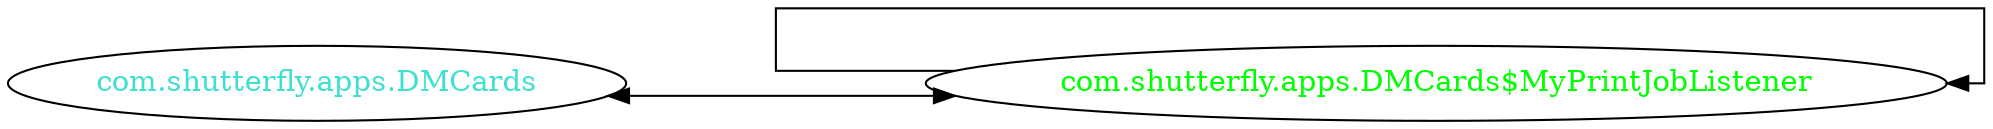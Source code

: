 digraph dependencyGraph {
 concentrate=true;
 ranksep="2.0";
 rankdir="LR"; 
 splines="ortho";
"com.shutterfly.apps.DMCards$MyPrintJobListener" [fontcolor="red"];
"com.shutterfly.apps.DMCards$MyPrintJobListener" [ fontcolor="green" ];
"com.shutterfly.apps.DMCards$MyPrintJobListener"->"com.shutterfly.apps.DMCards$MyPrintJobListener";
"com.shutterfly.apps.DMCards" [ fontcolor="turquoise" ];
"com.shutterfly.apps.DMCards"->"com.shutterfly.apps.DMCards$MyPrintJobListener" [dir=both];
}